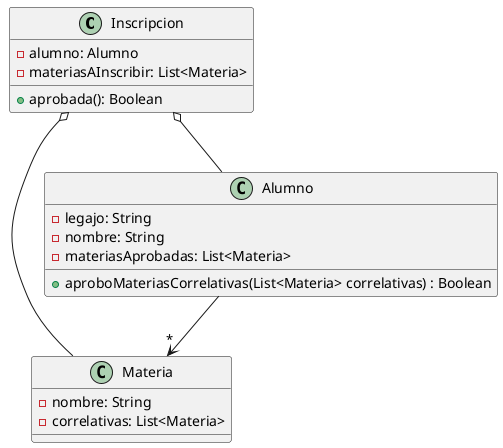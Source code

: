@startuml
class Inscripcion {
  -alumno: Alumno
  -materiasAInscribir: List<Materia>
  +aprobada(): Boolean
}

class Materia{
  -nombre: String
  -correlativas: List<Materia>
}

class Alumno{
  -legajo: String
  -nombre: String
  -materiasAprobadas: List<Materia>


  +aproboMateriasCorrelativas(List<Materia> correlativas) : Boolean
}



Inscripcion  o-- Materia
Inscripcion  o--Alumno
Alumno -->"*"  Materia




@enduml